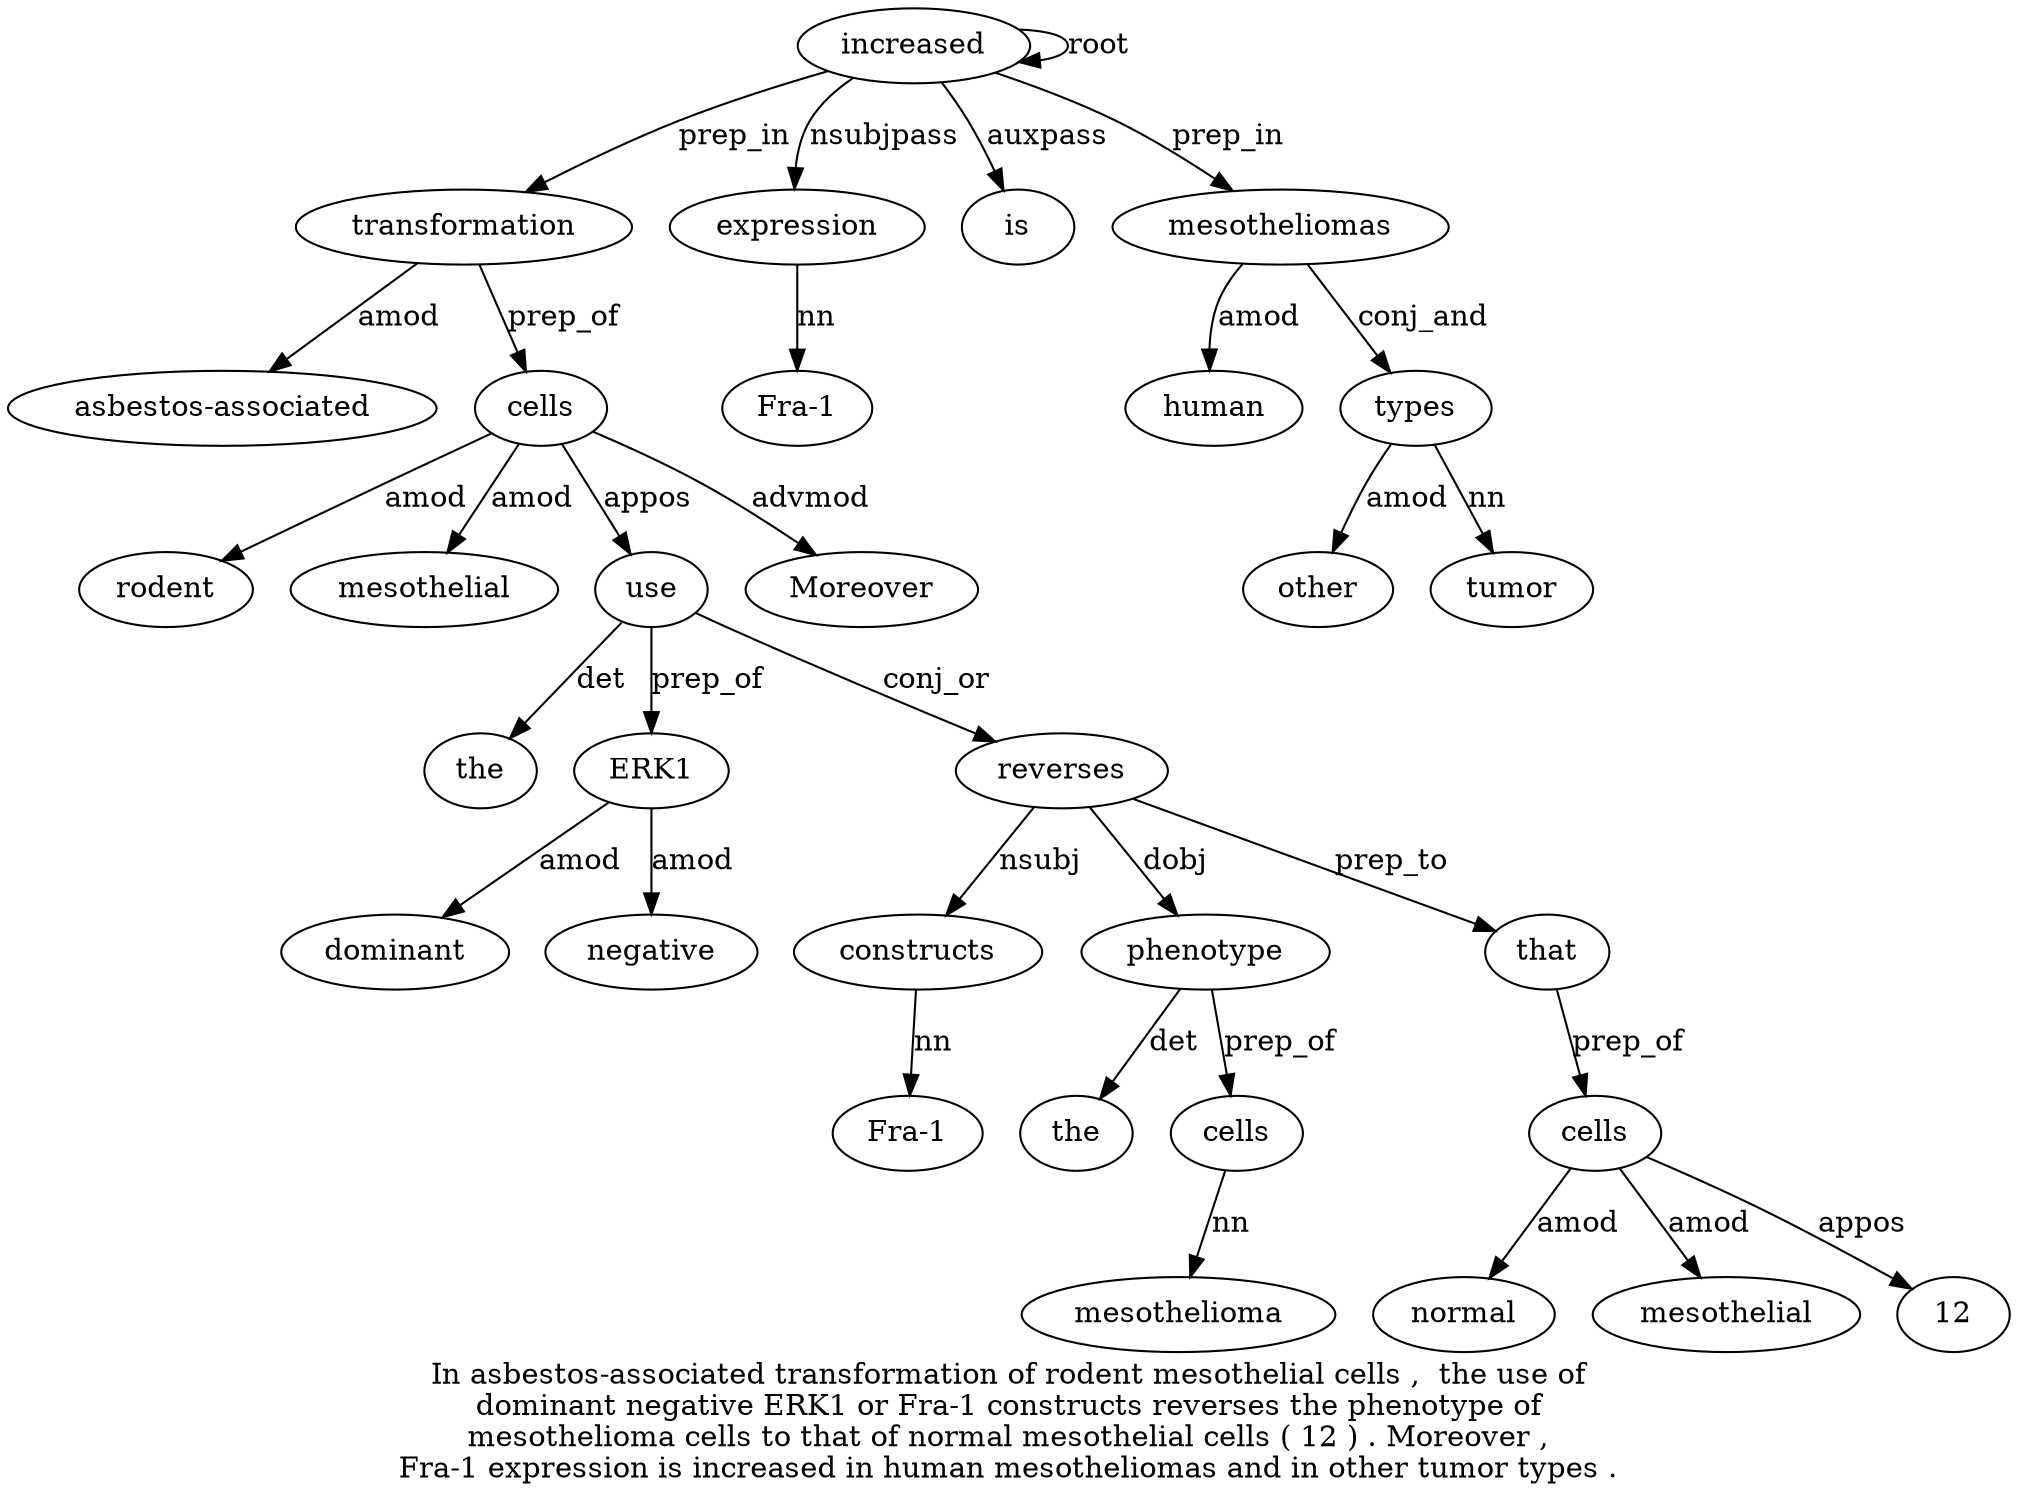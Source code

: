 digraph "In asbestos-associated transformation of rodent mesothelial cells ,  the use of dominant negative ERK1 or Fra-1 constructs reverses the phenotype of mesothelioma cells to that of normal mesothelial cells ( 12 ) . Moreover ,  Fra-1 expression is increased in human mesotheliomas and in other tumor types ." {
label="In asbestos-associated transformation of rodent mesothelial cells ,  the use of
dominant negative ERK1 or Fra-1 constructs reverses the phenotype of
mesothelioma cells to that of normal mesothelial cells ( 12 ) . Moreover ,
Fra-1 expression is increased in human mesotheliomas and in other tumor types .";
transformation3 [style=filled, fillcolor=white, label=transformation];
"asbestos-associated2" [style=filled, fillcolor=white, label="asbestos-associated"];
transformation3 -> "asbestos-associated2"  [label=amod];
increased39 [style=filled, fillcolor=white, label=increased];
increased39 -> transformation3  [label=prep_in];
cells7 [style=filled, fillcolor=white, label=cells];
rodent5 [style=filled, fillcolor=white, label=rodent];
cells7 -> rodent5  [label=amod];
mesothelial6 [style=filled, fillcolor=white, label=mesothelial];
cells7 -> mesothelial6  [label=amod];
transformation3 -> cells7  [label=prep_of];
use10 [style=filled, fillcolor=white, label=use];
the9 [style=filled, fillcolor=white, label=the];
use10 -> the9  [label=det];
cells7 -> use10  [label=appos];
ERK114 [style=filled, fillcolor=white, label=ERK1];
dominant12 [style=filled, fillcolor=white, label=dominant];
ERK114 -> dominant12  [label=amod];
negative13 [style=filled, fillcolor=white, label=negative];
ERK114 -> negative13  [label=amod];
use10 -> ERK114  [label=prep_of];
constructs17 [style=filled, fillcolor=white, label=constructs];
"Fra-16" [style=filled, fillcolor=white, label="Fra-1"];
constructs17 -> "Fra-16"  [label=nn];
reverses18 [style=filled, fillcolor=white, label=reverses];
reverses18 -> constructs17  [label=nsubj];
use10 -> reverses18  [label=conj_or];
phenotype20 [style=filled, fillcolor=white, label=phenotype];
the19 [style=filled, fillcolor=white, label=the];
phenotype20 -> the19  [label=det];
reverses18 -> phenotype20  [label=dobj];
cells23 [style=filled, fillcolor=white, label=cells];
mesothelioma22 [style=filled, fillcolor=white, label=mesothelioma];
cells23 -> mesothelioma22  [label=nn];
phenotype20 -> cells23  [label=prep_of];
that25 [style=filled, fillcolor=white, label=that];
reverses18 -> that25  [label=prep_to];
cells29 [style=filled, fillcolor=white, label=cells];
normal27 [style=filled, fillcolor=white, label=normal];
cells29 -> normal27  [label=amod];
mesothelial28 [style=filled, fillcolor=white, label=mesothelial];
cells29 -> mesothelial28  [label=amod];
that25 -> cells29  [label=prep_of];
123 [style=filled, fillcolor=white, label=12];
cells29 -> 123  [label=appos];
Moreover34 [style=filled, fillcolor=white, label=Moreover];
cells7 -> Moreover34  [label=advmod];
expression37 [style=filled, fillcolor=white, label=expression];
"Fra-136" [style=filled, fillcolor=white, label="Fra-1"];
expression37 -> "Fra-136"  [label=nn];
increased39 -> expression37  [label=nsubjpass];
is38 [style=filled, fillcolor=white, label=is];
increased39 -> is38  [label=auxpass];
increased39 -> increased39  [label=root];
mesotheliomas42 [style=filled, fillcolor=white, label=mesotheliomas];
human41 [style=filled, fillcolor=white, label=human];
mesotheliomas42 -> human41  [label=amod];
increased39 -> mesotheliomas42  [label=prep_in];
types47 [style=filled, fillcolor=white, label=types];
other45 [style=filled, fillcolor=white, label=other];
types47 -> other45  [label=amod];
tumor46 [style=filled, fillcolor=white, label=tumor];
types47 -> tumor46  [label=nn];
mesotheliomas42 -> types47  [label=conj_and];
}
